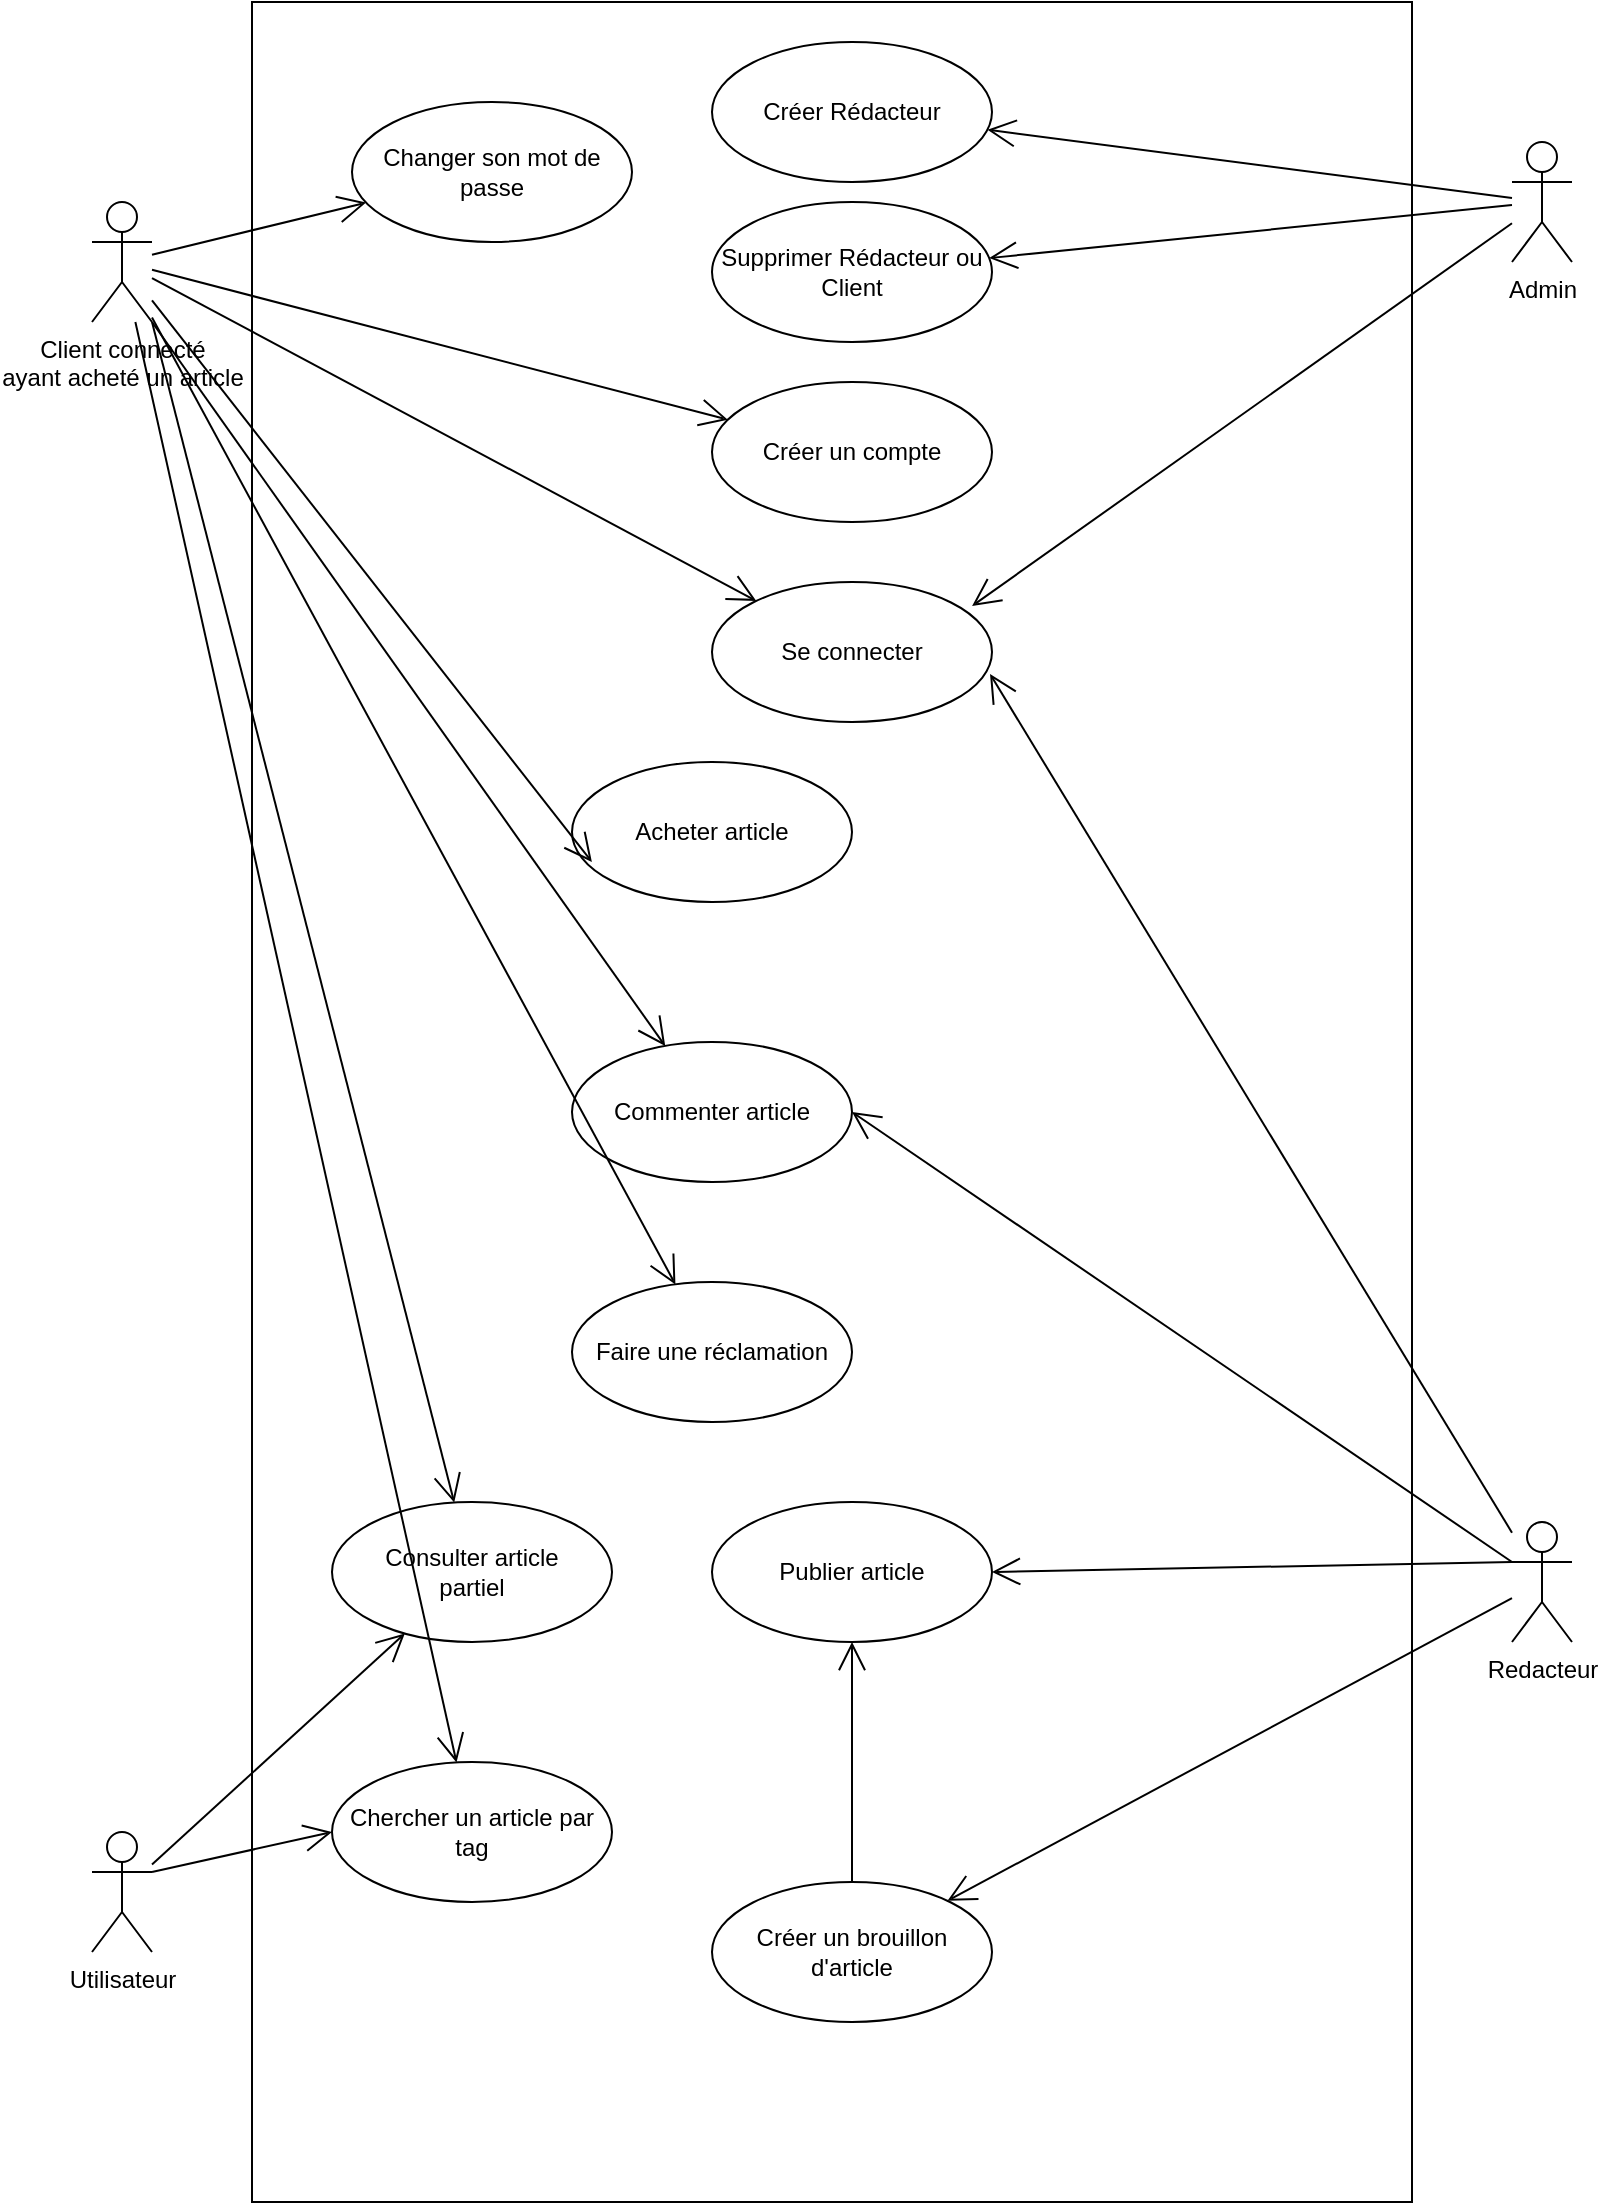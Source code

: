 <mxfile version="14.6.11" type="github">
  <diagram id="pA5avtuYv_vaAWWeR1O9" name="Page-1">
    <mxGraphModel dx="1813" dy="1272" grid="1" gridSize="10" guides="1" tooltips="1" connect="1" arrows="1" fold="1" page="1" pageScale="1" pageWidth="827" pageHeight="1169" math="0" shadow="0">
      <root>
        <mxCell id="0" />
        <mxCell id="1" parent="0" />
        <mxCell id="Cn7OezhNlx5GUGJKHajz-6" value="" style="rounded=0;whiteSpace=wrap;html=1;" vertex="1" parent="1">
          <mxGeometry x="130" y="20" width="580" height="1100" as="geometry" />
        </mxCell>
        <mxCell id="s0Vr4LjCwzh8kxb8r4pO-1" value="Utilisateur" style="shape=umlActor;verticalLabelPosition=bottom;verticalAlign=top;html=1;outlineConnect=0;" parent="1" vertex="1">
          <mxGeometry x="50" y="935" width="30" height="60" as="geometry" />
        </mxCell>
        <mxCell id="2zVFRantVZnuCS7PEbob-1" value="Admin" style="shape=umlActor;verticalLabelPosition=bottom;verticalAlign=top;html=1;outlineConnect=0;" vertex="1" parent="1">
          <mxGeometry x="760" y="90" width="30" height="60" as="geometry" />
        </mxCell>
        <mxCell id="2zVFRantVZnuCS7PEbob-2" value="Redacteur" style="shape=umlActor;verticalLabelPosition=bottom;verticalAlign=top;html=1;outlineConnect=0;" vertex="1" parent="1">
          <mxGeometry x="760" y="780" width="30" height="60" as="geometry" />
        </mxCell>
        <mxCell id="Cn7OezhNlx5GUGJKHajz-5" value="Client connecté &lt;br&gt;ayant acheté un article" style="shape=umlActor;verticalLabelPosition=bottom;verticalAlign=top;html=1;outlineConnect=0;" vertex="1" parent="1">
          <mxGeometry x="50" y="120" width="30" height="60" as="geometry" />
        </mxCell>
        <mxCell id="Cn7OezhNlx5GUGJKHajz-7" value="Créer Rédacteur" style="ellipse;whiteSpace=wrap;html=1;" vertex="1" parent="1">
          <mxGeometry x="360" y="40" width="140" height="70" as="geometry" />
        </mxCell>
        <mxCell id="Cn7OezhNlx5GUGJKHajz-15" value="" style="endArrow=open;endFill=1;endSize=12;html=1;" edge="1" parent="1" source="2zVFRantVZnuCS7PEbob-1" target="Cn7OezhNlx5GUGJKHajz-7">
          <mxGeometry width="160" relative="1" as="geometry">
            <mxPoint x="390" y="490" as="sourcePoint" />
            <mxPoint x="550" y="490" as="targetPoint" />
          </mxGeometry>
        </mxCell>
        <mxCell id="Cn7OezhNlx5GUGJKHajz-16" value="Se connecter" style="ellipse;whiteSpace=wrap;html=1;" vertex="1" parent="1">
          <mxGeometry x="360" y="310" width="140" height="70" as="geometry" />
        </mxCell>
        <mxCell id="Cn7OezhNlx5GUGJKHajz-17" value="" style="endArrow=open;endFill=1;endSize=12;html=1;entryX=0.993;entryY=0.657;entryDx=0;entryDy=0;entryPerimeter=0;" edge="1" parent="1" source="2zVFRantVZnuCS7PEbob-2" target="Cn7OezhNlx5GUGJKHajz-16">
          <mxGeometry width="160" relative="1" as="geometry">
            <mxPoint x="390" y="490" as="sourcePoint" />
            <mxPoint x="550" y="490" as="targetPoint" />
          </mxGeometry>
        </mxCell>
        <mxCell id="Cn7OezhNlx5GUGJKHajz-18" value="" style="endArrow=open;endFill=1;endSize=12;html=1;" edge="1" parent="1" source="Cn7OezhNlx5GUGJKHajz-5" target="Cn7OezhNlx5GUGJKHajz-16">
          <mxGeometry width="160" relative="1" as="geometry">
            <mxPoint x="190" y="834.5" as="sourcePoint" />
            <mxPoint x="350" y="834.5" as="targetPoint" />
          </mxGeometry>
        </mxCell>
        <mxCell id="Cn7OezhNlx5GUGJKHajz-19" value="" style="endArrow=open;endFill=1;endSize=12;html=1;entryX=0.929;entryY=0.171;entryDx=0;entryDy=0;entryPerimeter=0;" edge="1" parent="1" source="2zVFRantVZnuCS7PEbob-1" target="Cn7OezhNlx5GUGJKHajz-16">
          <mxGeometry width="160" relative="1" as="geometry">
            <mxPoint x="390" y="490" as="sourcePoint" />
            <mxPoint x="550" y="490" as="targetPoint" />
          </mxGeometry>
        </mxCell>
        <mxCell id="Cn7OezhNlx5GUGJKHajz-20" value="Créer un brouillon d&#39;article" style="ellipse;whiteSpace=wrap;html=1;" vertex="1" parent="1">
          <mxGeometry x="360" y="960" width="140" height="70" as="geometry" />
        </mxCell>
        <mxCell id="Cn7OezhNlx5GUGJKHajz-21" value="" style="endArrow=open;endFill=1;endSize=12;html=1;" edge="1" parent="1" source="2zVFRantVZnuCS7PEbob-2" target="Cn7OezhNlx5GUGJKHajz-20">
          <mxGeometry width="160" relative="1" as="geometry">
            <mxPoint x="390" y="540" as="sourcePoint" />
            <mxPoint x="550" y="540" as="targetPoint" />
          </mxGeometry>
        </mxCell>
        <mxCell id="Cn7OezhNlx5GUGJKHajz-23" value="Publier article" style="ellipse;whiteSpace=wrap;html=1;" vertex="1" parent="1">
          <mxGeometry x="360" y="770" width="140" height="70" as="geometry" />
        </mxCell>
        <mxCell id="Cn7OezhNlx5GUGJKHajz-24" value="" style="endArrow=open;endFill=1;endSize=12;html=1;exitX=0;exitY=0.333;exitDx=0;exitDy=0;exitPerimeter=0;entryX=1;entryY=0.5;entryDx=0;entryDy=0;" edge="1" parent="1" source="2zVFRantVZnuCS7PEbob-2" target="Cn7OezhNlx5GUGJKHajz-23">
          <mxGeometry width="160" relative="1" as="geometry">
            <mxPoint x="390" y="540" as="sourcePoint" />
            <mxPoint x="550" y="540" as="targetPoint" />
          </mxGeometry>
        </mxCell>
        <mxCell id="Cn7OezhNlx5GUGJKHajz-25" value="" style="endArrow=open;endFill=1;endSize=12;html=1;exitX=0.5;exitY=0;exitDx=0;exitDy=0;entryX=0.5;entryY=1;entryDx=0;entryDy=0;" edge="1" parent="1" source="Cn7OezhNlx5GUGJKHajz-20" target="Cn7OezhNlx5GUGJKHajz-23">
          <mxGeometry width="160" relative="1" as="geometry">
            <mxPoint x="390" y="540" as="sourcePoint" />
            <mxPoint x="550" y="540" as="targetPoint" />
          </mxGeometry>
        </mxCell>
        <mxCell id="Cn7OezhNlx5GUGJKHajz-26" value="Consulter article&lt;br&gt;partiel" style="ellipse;whiteSpace=wrap;html=1;" vertex="1" parent="1">
          <mxGeometry x="170" y="770" width="140" height="70" as="geometry" />
        </mxCell>
        <mxCell id="Cn7OezhNlx5GUGJKHajz-27" value="" style="endArrow=open;endFill=1;endSize=12;html=1;exitX=1;exitY=1;exitDx=0;exitDy=0;exitPerimeter=0;" edge="1" parent="1" source="Cn7OezhNlx5GUGJKHajz-5" target="Cn7OezhNlx5GUGJKHajz-26">
          <mxGeometry width="160" relative="1" as="geometry">
            <mxPoint x="390" y="540" as="sourcePoint" />
            <mxPoint x="550" y="540" as="targetPoint" />
          </mxGeometry>
        </mxCell>
        <mxCell id="Cn7OezhNlx5GUGJKHajz-28" value="" style="endArrow=open;endFill=1;endSize=12;html=1;" edge="1" parent="1" source="s0Vr4LjCwzh8kxb8r4pO-1" target="Cn7OezhNlx5GUGJKHajz-26">
          <mxGeometry width="160" relative="1" as="geometry">
            <mxPoint x="390" y="540" as="sourcePoint" />
            <mxPoint x="550" y="540" as="targetPoint" />
          </mxGeometry>
        </mxCell>
        <mxCell id="Cn7OezhNlx5GUGJKHajz-29" value="Acheter article" style="ellipse;whiteSpace=wrap;html=1;" vertex="1" parent="1">
          <mxGeometry x="290" y="400" width="140" height="70" as="geometry" />
        </mxCell>
        <mxCell id="Cn7OezhNlx5GUGJKHajz-30" value="" style="endArrow=open;endFill=1;endSize=12;html=1;entryX=0.071;entryY=0.714;entryDx=0;entryDy=0;entryPerimeter=0;" edge="1" parent="1" source="Cn7OezhNlx5GUGJKHajz-5" target="Cn7OezhNlx5GUGJKHajz-29">
          <mxGeometry width="160" relative="1" as="geometry">
            <mxPoint x="390" y="540" as="sourcePoint" />
            <mxPoint x="550" y="540" as="targetPoint" />
          </mxGeometry>
        </mxCell>
        <mxCell id="Cn7OezhNlx5GUGJKHajz-31" value="Commenter article" style="ellipse;whiteSpace=wrap;html=1;" vertex="1" parent="1">
          <mxGeometry x="290" y="540" width="140" height="70" as="geometry" />
        </mxCell>
        <mxCell id="Cn7OezhNlx5GUGJKHajz-32" value="" style="endArrow=open;endFill=1;endSize=12;html=1;exitX=1;exitY=1;exitDx=0;exitDy=0;exitPerimeter=0;" edge="1" parent="1" source="Cn7OezhNlx5GUGJKHajz-5" target="Cn7OezhNlx5GUGJKHajz-31">
          <mxGeometry width="160" relative="1" as="geometry">
            <mxPoint x="390" y="540" as="sourcePoint" />
            <mxPoint x="550" y="540" as="targetPoint" />
          </mxGeometry>
        </mxCell>
        <mxCell id="Cn7OezhNlx5GUGJKHajz-33" value="" style="endArrow=open;endFill=1;endSize=12;html=1;exitX=0;exitY=0.333;exitDx=0;exitDy=0;exitPerimeter=0;entryX=1;entryY=0.5;entryDx=0;entryDy=0;" edge="1" parent="1" source="2zVFRantVZnuCS7PEbob-2" target="Cn7OezhNlx5GUGJKHajz-31">
          <mxGeometry width="160" relative="1" as="geometry">
            <mxPoint x="390" y="540" as="sourcePoint" />
            <mxPoint x="550" y="540" as="targetPoint" />
          </mxGeometry>
        </mxCell>
        <mxCell id="Cn7OezhNlx5GUGJKHajz-34" value="Faire une réclamation" style="ellipse;whiteSpace=wrap;html=1;" vertex="1" parent="1">
          <mxGeometry x="290" y="660" width="140" height="70" as="geometry" />
        </mxCell>
        <mxCell id="Cn7OezhNlx5GUGJKHajz-35" value="" style="endArrow=open;endFill=1;endSize=12;html=1;" edge="1" parent="1" source="Cn7OezhNlx5GUGJKHajz-5" target="Cn7OezhNlx5GUGJKHajz-34">
          <mxGeometry width="160" relative="1" as="geometry">
            <mxPoint x="400" y="510" as="sourcePoint" />
            <mxPoint x="560" y="510" as="targetPoint" />
          </mxGeometry>
        </mxCell>
        <mxCell id="Cn7OezhNlx5GUGJKHajz-36" value="Chercher un article par tag" style="ellipse;whiteSpace=wrap;html=1;" vertex="1" parent="1">
          <mxGeometry x="170" y="900" width="140" height="70" as="geometry" />
        </mxCell>
        <mxCell id="Cn7OezhNlx5GUGJKHajz-37" value="" style="endArrow=open;endFill=1;endSize=12;html=1;exitX=1;exitY=0.333;exitDx=0;exitDy=0;exitPerimeter=0;entryX=0;entryY=0.5;entryDx=0;entryDy=0;" edge="1" parent="1" source="s0Vr4LjCwzh8kxb8r4pO-1" target="Cn7OezhNlx5GUGJKHajz-36">
          <mxGeometry width="160" relative="1" as="geometry">
            <mxPoint x="390" y="530" as="sourcePoint" />
            <mxPoint x="550" y="530" as="targetPoint" />
          </mxGeometry>
        </mxCell>
        <mxCell id="Cn7OezhNlx5GUGJKHajz-38" value="" style="endArrow=open;endFill=1;endSize=12;html=1;" edge="1" parent="1" source="Cn7OezhNlx5GUGJKHajz-5" target="Cn7OezhNlx5GUGJKHajz-36">
          <mxGeometry width="160" relative="1" as="geometry">
            <mxPoint x="390" y="530" as="sourcePoint" />
            <mxPoint x="550" y="530" as="targetPoint" />
          </mxGeometry>
        </mxCell>
        <mxCell id="Cn7OezhNlx5GUGJKHajz-39" value="Supprimer Rédacteur ou Client" style="ellipse;whiteSpace=wrap;html=1;" vertex="1" parent="1">
          <mxGeometry x="360" y="120" width="140" height="70" as="geometry" />
        </mxCell>
        <mxCell id="Cn7OezhNlx5GUGJKHajz-40" value="" style="endArrow=open;endFill=1;endSize=12;html=1;" edge="1" parent="1" source="2zVFRantVZnuCS7PEbob-1" target="Cn7OezhNlx5GUGJKHajz-39">
          <mxGeometry width="160" relative="1" as="geometry">
            <mxPoint x="390" y="520" as="sourcePoint" />
            <mxPoint x="550" y="520" as="targetPoint" />
          </mxGeometry>
        </mxCell>
        <mxCell id="Cn7OezhNlx5GUGJKHajz-41" value="Créer un compte" style="ellipse;whiteSpace=wrap;html=1;" vertex="1" parent="1">
          <mxGeometry x="360" y="210" width="140" height="70" as="geometry" />
        </mxCell>
        <mxCell id="Cn7OezhNlx5GUGJKHajz-42" value="" style="endArrow=open;endFill=1;endSize=12;html=1;" edge="1" parent="1" source="Cn7OezhNlx5GUGJKHajz-5" target="Cn7OezhNlx5GUGJKHajz-41">
          <mxGeometry width="160" relative="1" as="geometry">
            <mxPoint x="390" y="520" as="sourcePoint" />
            <mxPoint x="550" y="520" as="targetPoint" />
          </mxGeometry>
        </mxCell>
        <mxCell id="Cn7OezhNlx5GUGJKHajz-43" value="Changer son mot de passe" style="ellipse;whiteSpace=wrap;html=1;" vertex="1" parent="1">
          <mxGeometry x="180" y="70" width="140" height="70" as="geometry" />
        </mxCell>
        <mxCell id="Cn7OezhNlx5GUGJKHajz-44" value="" style="endArrow=open;endFill=1;endSize=12;html=1;" edge="1" parent="1" source="Cn7OezhNlx5GUGJKHajz-5" target="Cn7OezhNlx5GUGJKHajz-43">
          <mxGeometry width="160" relative="1" as="geometry">
            <mxPoint x="390" y="510" as="sourcePoint" />
            <mxPoint x="550" y="510" as="targetPoint" />
          </mxGeometry>
        </mxCell>
      </root>
    </mxGraphModel>
  </diagram>
</mxfile>
